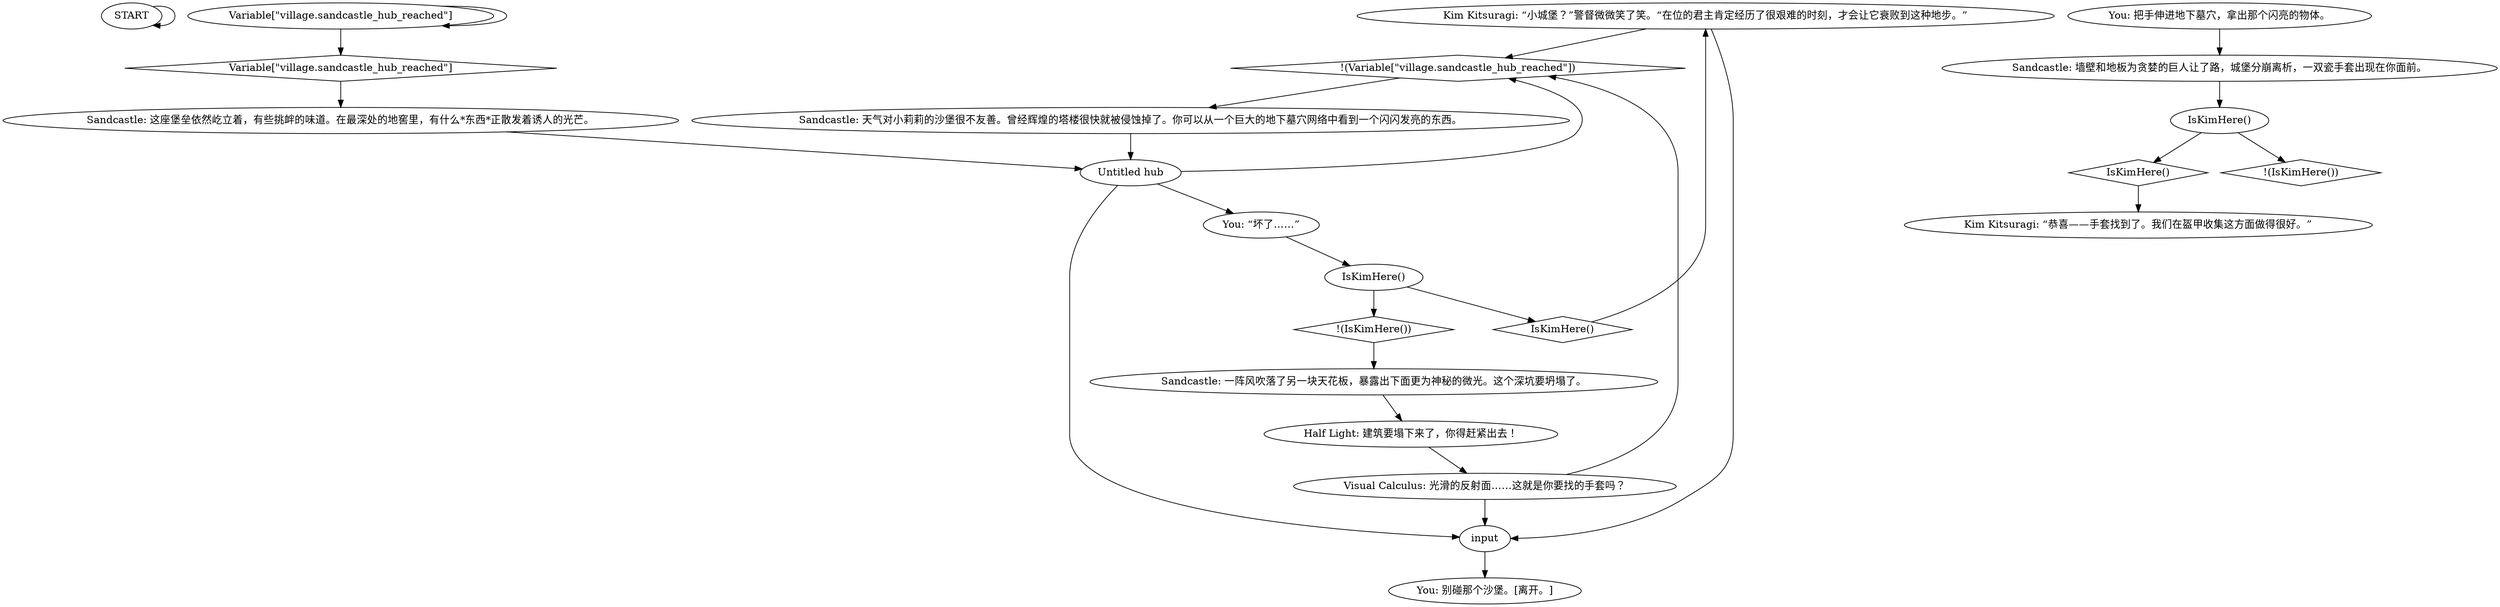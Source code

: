 # VILLAGE / LILLY SANDCASTLE
# This is the interaction dialogue with Lilly's Little Sandcastle, where she hid the gloves.
# ==================================================
digraph G {
	  0 [label="START"];
	  1 [label="input"];
	  2 [label="You: 别碰那个沙堡。[离开。]"];
	  3 [label="Variable[\"village.sandcastle_hub_reached\"]"];
	  4 [label="Variable[\"village.sandcastle_hub_reached\"]", shape=diamond];
	  5 [label="!(Variable[\"village.sandcastle_hub_reached\"])", shape=diamond];
	  6 [label="You: 把手伸进地下墓穴，拿出那个闪亮的物体。"];
	  7 [label="IsKimHere()"];
	  8 [label="IsKimHere()", shape=diamond];
	  9 [label="!(IsKimHere())", shape=diamond];
	  10 [label="Sandcastle: 一阵风吹落了另一块天花板，暴露出下面更为神秘的微光。这个深坑要坍塌了。"];
	  11 [label="Half Light: 建筑要塌下来了，你得赶紧出去！"];
	  12 [label="Kim Kitsuragi: “恭喜——手套找到了。我们在盔甲收集这方面做得很好。”"];
	  13 [label="Kim Kitsuragi: “小城堡？”警督微微笑了笑。“在位的君主肯定经历了很艰难的时刻，才会让它衰败到这种地步。”"];
	  14 [label="IsKimHere()"];
	  15 [label="IsKimHere()", shape=diamond];
	  16 [label="!(IsKimHere())", shape=diamond];
	  17 [label="Sandcastle: 墙壁和地板为贪婪的巨人让了路，城堡分崩离析，一双瓷手套出现在你面前。"];
	  18 [label="Sandcastle: 这座堡垒依然屹立着，有些挑衅的味道。在最深处的地窖里，有什么*东西*正散发着诱人的光芒。"];
	  19 [label="Untitled hub"];
	  20 [label="Sandcastle: 天气对小莉莉的沙堡很不友善。曾经辉煌的塔楼很快就被侵蚀掉了。你可以从一个巨大的地下墓穴网络中看到一个闪闪发亮的东西。"];
	  21 [label="Visual Calculus: 光滑的反射面……这就是你要找的手套吗？"];
	  22 [label="You: “坏了……”"];
	  0 -> 0
	  1 -> 2
	  3 -> 3
	  3 -> 4
	  4 -> 18
	  5 -> 20
	  6 -> 17
	  7 -> 8
	  7 -> 9
	  8 -> 12
	  10 -> 11
	  11 -> 21
	  13 -> 1
	  13 -> 5
	  14 -> 16
	  14 -> 15
	  15 -> 13
	  16 -> 10
	  17 -> 7
	  18 -> 19
	  19 -> 1
	  19 -> 5
	  19 -> 22
	  20 -> 19
	  21 -> 1
	  21 -> 5
	  22 -> 14
}

